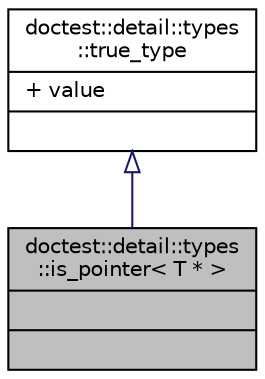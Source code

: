digraph "doctest::detail::types::is_pointer&lt; T * &gt;"
{
 // LATEX_PDF_SIZE
  edge [fontname="Helvetica",fontsize="10",labelfontname="Helvetica",labelfontsize="10"];
  node [fontname="Helvetica",fontsize="10",shape=record];
  Node1 [label="{doctest::detail::types\l::is_pointer\< T * \>\n||}",height=0.2,width=0.4,color="black", fillcolor="grey75", style="filled", fontcolor="black",tooltip=" "];
  Node2 -> Node1 [dir="back",color="midnightblue",fontsize="10",style="solid",arrowtail="onormal",fontname="Helvetica"];
  Node2 [label="{doctest::detail::types\l::true_type\n|+ value\l|}",height=0.2,width=0.4,color="black", fillcolor="white", style="filled",URL="$structdoctest_1_1detail_1_1types_1_1true__type.html",tooltip=" "];
}
